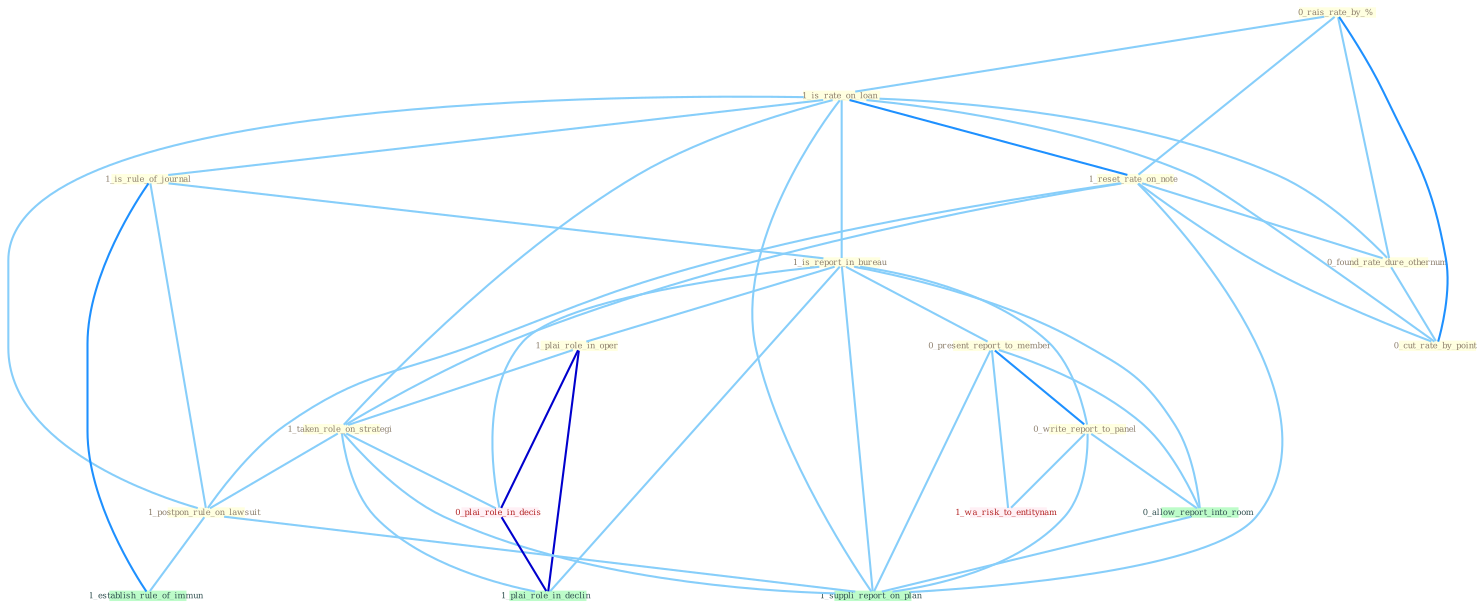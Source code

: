 Graph G{ 
    node
    [shape=polygon,style=filled,width=.5,height=.06,color="#BDFCC9",fixedsize=true,fontsize=4,
    fontcolor="#2f4f4f"];
    {node
    [color="#ffffe0", fontcolor="#8b7d6b"] "0_rais_rate_by_% " "1_is_rate_on_loan " "1_is_rule_of_journal " "1_is_report_in_bureau " "1_reset_rate_on_note " "1_plai_role_in_oper " "0_found_rate_dure_othernum " "0_cut_rate_by_point " "1_taken_role_on_strategi " "0_present_report_to_member " "0_write_report_to_panel " "1_postpon_rule_on_lawsuit "}
{node [color="#fff0f5", fontcolor="#b22222"] "1_wa_risk_to_entitynam " "0_plai_role_in_decis "}
edge [color="#B0E2FF"];

	"0_rais_rate_by_% " -- "1_is_rate_on_loan " [w="1", color="#87cefa" ];
	"0_rais_rate_by_% " -- "1_reset_rate_on_note " [w="1", color="#87cefa" ];
	"0_rais_rate_by_% " -- "0_found_rate_dure_othernum " [w="1", color="#87cefa" ];
	"0_rais_rate_by_% " -- "0_cut_rate_by_point " [w="2", color="#1e90ff" , len=0.8];
	"1_is_rate_on_loan " -- "1_is_rule_of_journal " [w="1", color="#87cefa" ];
	"1_is_rate_on_loan " -- "1_is_report_in_bureau " [w="1", color="#87cefa" ];
	"1_is_rate_on_loan " -- "1_reset_rate_on_note " [w="2", color="#1e90ff" , len=0.8];
	"1_is_rate_on_loan " -- "0_found_rate_dure_othernum " [w="1", color="#87cefa" ];
	"1_is_rate_on_loan " -- "0_cut_rate_by_point " [w="1", color="#87cefa" ];
	"1_is_rate_on_loan " -- "1_taken_role_on_strategi " [w="1", color="#87cefa" ];
	"1_is_rate_on_loan " -- "1_postpon_rule_on_lawsuit " [w="1", color="#87cefa" ];
	"1_is_rate_on_loan " -- "1_suppli_report_on_plan " [w="1", color="#87cefa" ];
	"1_is_rule_of_journal " -- "1_is_report_in_bureau " [w="1", color="#87cefa" ];
	"1_is_rule_of_journal " -- "1_postpon_rule_on_lawsuit " [w="1", color="#87cefa" ];
	"1_is_rule_of_journal " -- "1_establish_rule_of_immun " [w="2", color="#1e90ff" , len=0.8];
	"1_is_report_in_bureau " -- "1_plai_role_in_oper " [w="1", color="#87cefa" ];
	"1_is_report_in_bureau " -- "0_present_report_to_member " [w="1", color="#87cefa" ];
	"1_is_report_in_bureau " -- "0_write_report_to_panel " [w="1", color="#87cefa" ];
	"1_is_report_in_bureau " -- "0_plai_role_in_decis " [w="1", color="#87cefa" ];
	"1_is_report_in_bureau " -- "1_plai_role_in_declin " [w="1", color="#87cefa" ];
	"1_is_report_in_bureau " -- "0_allow_report_into_room " [w="1", color="#87cefa" ];
	"1_is_report_in_bureau " -- "1_suppli_report_on_plan " [w="1", color="#87cefa" ];
	"1_reset_rate_on_note " -- "0_found_rate_dure_othernum " [w="1", color="#87cefa" ];
	"1_reset_rate_on_note " -- "0_cut_rate_by_point " [w="1", color="#87cefa" ];
	"1_reset_rate_on_note " -- "1_taken_role_on_strategi " [w="1", color="#87cefa" ];
	"1_reset_rate_on_note " -- "1_postpon_rule_on_lawsuit " [w="1", color="#87cefa" ];
	"1_reset_rate_on_note " -- "1_suppli_report_on_plan " [w="1", color="#87cefa" ];
	"1_plai_role_in_oper " -- "1_taken_role_on_strategi " [w="1", color="#87cefa" ];
	"1_plai_role_in_oper " -- "0_plai_role_in_decis " [w="3", color="#0000cd" , len=0.6];
	"1_plai_role_in_oper " -- "1_plai_role_in_declin " [w="3", color="#0000cd" , len=0.6];
	"0_found_rate_dure_othernum " -- "0_cut_rate_by_point " [w="1", color="#87cefa" ];
	"1_taken_role_on_strategi " -- "1_postpon_rule_on_lawsuit " [w="1", color="#87cefa" ];
	"1_taken_role_on_strategi " -- "0_plai_role_in_decis " [w="1", color="#87cefa" ];
	"1_taken_role_on_strategi " -- "1_plai_role_in_declin " [w="1", color="#87cefa" ];
	"1_taken_role_on_strategi " -- "1_suppli_report_on_plan " [w="1", color="#87cefa" ];
	"0_present_report_to_member " -- "0_write_report_to_panel " [w="2", color="#1e90ff" , len=0.8];
	"0_present_report_to_member " -- "1_wa_risk_to_entitynam " [w="1", color="#87cefa" ];
	"0_present_report_to_member " -- "0_allow_report_into_room " [w="1", color="#87cefa" ];
	"0_present_report_to_member " -- "1_suppli_report_on_plan " [w="1", color="#87cefa" ];
	"0_write_report_to_panel " -- "1_wa_risk_to_entitynam " [w="1", color="#87cefa" ];
	"0_write_report_to_panel " -- "0_allow_report_into_room " [w="1", color="#87cefa" ];
	"0_write_report_to_panel " -- "1_suppli_report_on_plan " [w="1", color="#87cefa" ];
	"1_postpon_rule_on_lawsuit " -- "1_establish_rule_of_immun " [w="1", color="#87cefa" ];
	"1_postpon_rule_on_lawsuit " -- "1_suppli_report_on_plan " [w="1", color="#87cefa" ];
	"0_plai_role_in_decis " -- "1_plai_role_in_declin " [w="3", color="#0000cd" , len=0.6];
	"0_allow_report_into_room " -- "1_suppli_report_on_plan " [w="1", color="#87cefa" ];
}